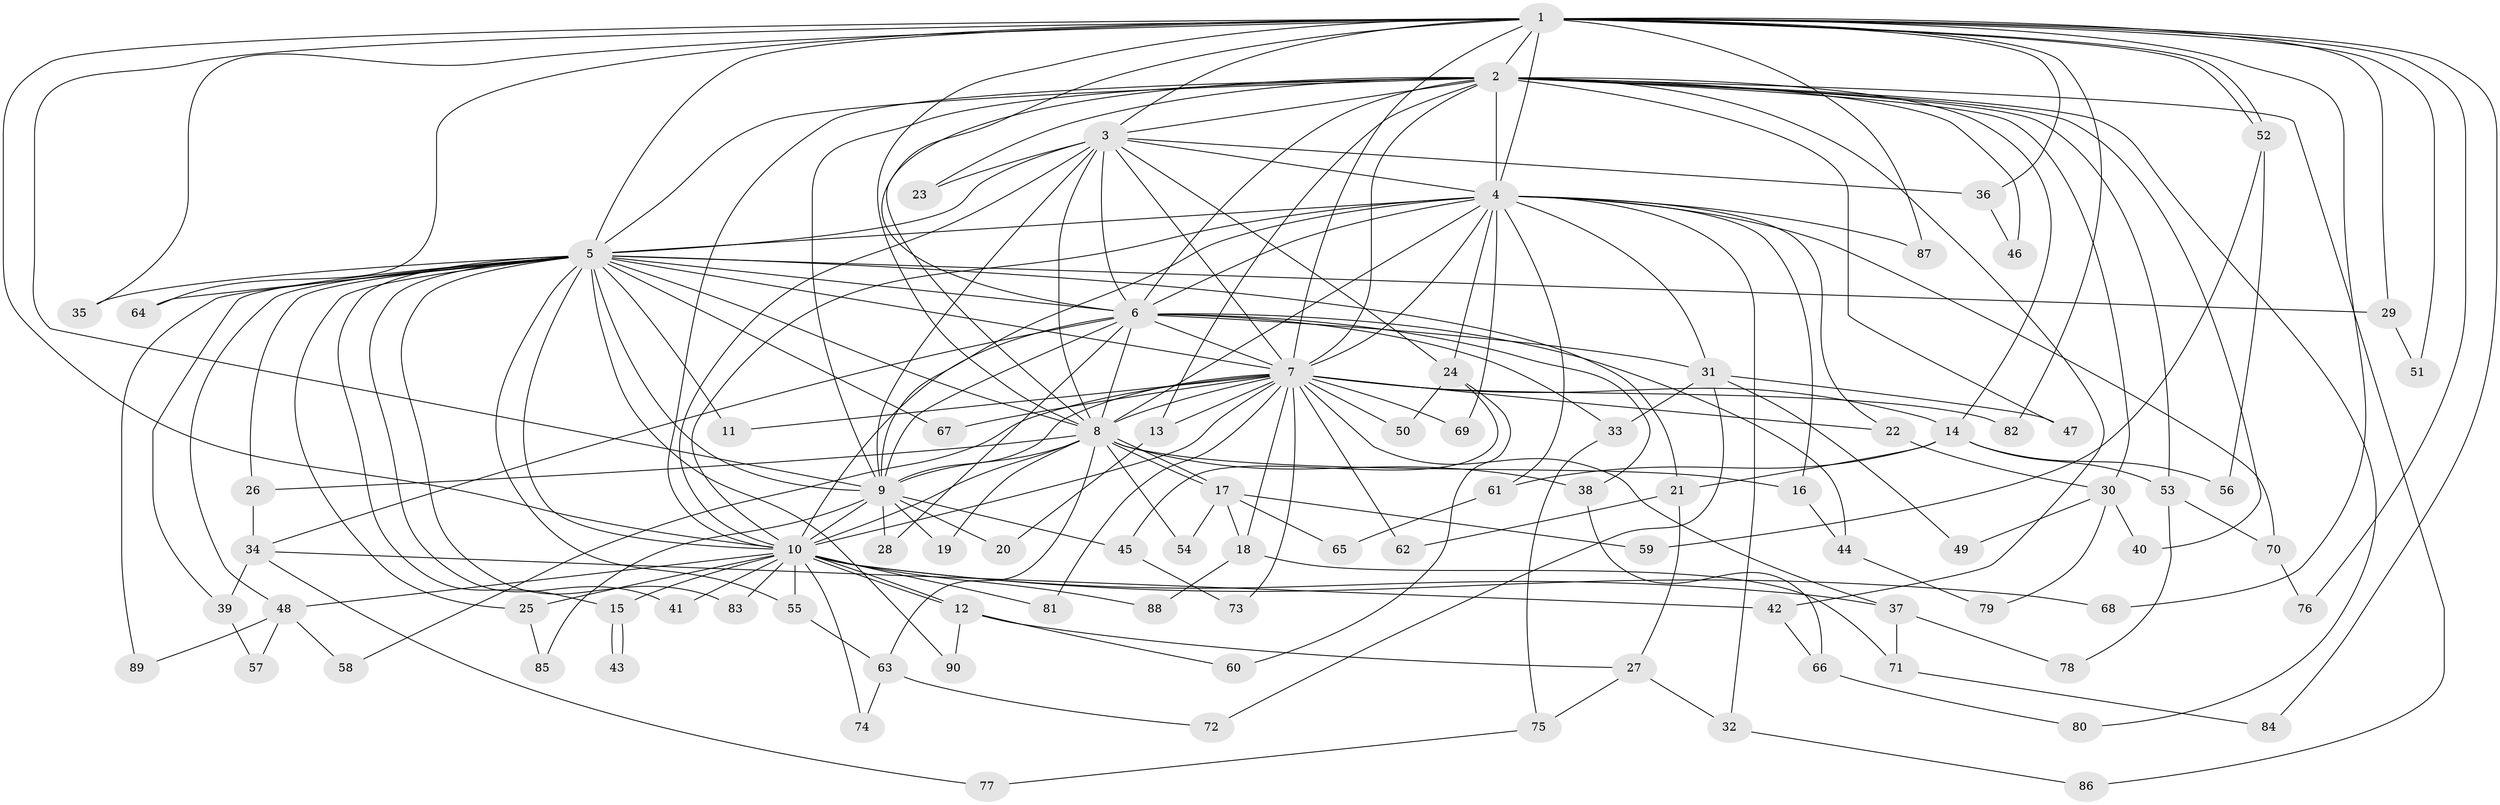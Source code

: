// coarse degree distribution, {19: 0.018518518518518517, 26: 0.018518518518518517, 11: 0.018518518518518517, 15: 0.037037037037037035, 22: 0.018518518518518517, 16: 0.018518518518518517, 25: 0.018518518518518517, 12: 0.018518518518518517, 2: 0.42592592592592593, 4: 0.09259259259259259, 3: 0.24074074074074073, 5: 0.05555555555555555, 1: 0.018518518518518517}
// Generated by graph-tools (version 1.1) at 2025/17/03/04/25 18:17:56]
// undirected, 90 vertices, 205 edges
graph export_dot {
graph [start="1"]
  node [color=gray90,style=filled];
  1;
  2;
  3;
  4;
  5;
  6;
  7;
  8;
  9;
  10;
  11;
  12;
  13;
  14;
  15;
  16;
  17;
  18;
  19;
  20;
  21;
  22;
  23;
  24;
  25;
  26;
  27;
  28;
  29;
  30;
  31;
  32;
  33;
  34;
  35;
  36;
  37;
  38;
  39;
  40;
  41;
  42;
  43;
  44;
  45;
  46;
  47;
  48;
  49;
  50;
  51;
  52;
  53;
  54;
  55;
  56;
  57;
  58;
  59;
  60;
  61;
  62;
  63;
  64;
  65;
  66;
  67;
  68;
  69;
  70;
  71;
  72;
  73;
  74;
  75;
  76;
  77;
  78;
  79;
  80;
  81;
  82;
  83;
  84;
  85;
  86;
  87;
  88;
  89;
  90;
  1 -- 2;
  1 -- 3;
  1 -- 4;
  1 -- 5;
  1 -- 6;
  1 -- 7;
  1 -- 8;
  1 -- 9;
  1 -- 10;
  1 -- 29;
  1 -- 35;
  1 -- 36;
  1 -- 51;
  1 -- 52;
  1 -- 52;
  1 -- 64;
  1 -- 68;
  1 -- 76;
  1 -- 82;
  1 -- 84;
  1 -- 87;
  2 -- 3;
  2 -- 4;
  2 -- 5;
  2 -- 6;
  2 -- 7;
  2 -- 8;
  2 -- 9;
  2 -- 10;
  2 -- 13;
  2 -- 14;
  2 -- 23;
  2 -- 30;
  2 -- 40;
  2 -- 42;
  2 -- 46;
  2 -- 47;
  2 -- 53;
  2 -- 80;
  2 -- 86;
  3 -- 4;
  3 -- 5;
  3 -- 6;
  3 -- 7;
  3 -- 8;
  3 -- 9;
  3 -- 10;
  3 -- 23;
  3 -- 24;
  3 -- 36;
  4 -- 5;
  4 -- 6;
  4 -- 7;
  4 -- 8;
  4 -- 9;
  4 -- 10;
  4 -- 16;
  4 -- 22;
  4 -- 24;
  4 -- 31;
  4 -- 32;
  4 -- 61;
  4 -- 69;
  4 -- 70;
  4 -- 87;
  5 -- 6;
  5 -- 7;
  5 -- 8;
  5 -- 9;
  5 -- 10;
  5 -- 11;
  5 -- 15;
  5 -- 21;
  5 -- 25;
  5 -- 26;
  5 -- 29;
  5 -- 35;
  5 -- 39;
  5 -- 41;
  5 -- 48;
  5 -- 55;
  5 -- 64;
  5 -- 67;
  5 -- 83;
  5 -- 89;
  5 -- 90;
  6 -- 7;
  6 -- 8;
  6 -- 9;
  6 -- 10;
  6 -- 28;
  6 -- 31;
  6 -- 33;
  6 -- 34;
  6 -- 38;
  6 -- 44;
  7 -- 8;
  7 -- 9;
  7 -- 10;
  7 -- 11;
  7 -- 13;
  7 -- 14;
  7 -- 18;
  7 -- 22;
  7 -- 37;
  7 -- 50;
  7 -- 58;
  7 -- 62;
  7 -- 67;
  7 -- 69;
  7 -- 73;
  7 -- 81;
  7 -- 82;
  8 -- 9;
  8 -- 10;
  8 -- 16;
  8 -- 17;
  8 -- 17;
  8 -- 19;
  8 -- 26;
  8 -- 38;
  8 -- 54;
  8 -- 63;
  9 -- 10;
  9 -- 19;
  9 -- 20;
  9 -- 28;
  9 -- 45;
  9 -- 85;
  10 -- 12;
  10 -- 12;
  10 -- 15;
  10 -- 25;
  10 -- 37;
  10 -- 41;
  10 -- 48;
  10 -- 55;
  10 -- 68;
  10 -- 74;
  10 -- 81;
  10 -- 83;
  10 -- 88;
  12 -- 27;
  12 -- 60;
  12 -- 90;
  13 -- 20;
  14 -- 21;
  14 -- 53;
  14 -- 56;
  14 -- 61;
  15 -- 43;
  15 -- 43;
  16 -- 44;
  17 -- 18;
  17 -- 54;
  17 -- 59;
  17 -- 65;
  18 -- 71;
  18 -- 88;
  21 -- 27;
  21 -- 62;
  22 -- 30;
  24 -- 45;
  24 -- 50;
  24 -- 60;
  25 -- 85;
  26 -- 34;
  27 -- 32;
  27 -- 75;
  29 -- 51;
  30 -- 40;
  30 -- 49;
  30 -- 79;
  31 -- 33;
  31 -- 47;
  31 -- 49;
  31 -- 72;
  32 -- 86;
  33 -- 75;
  34 -- 39;
  34 -- 42;
  34 -- 77;
  36 -- 46;
  37 -- 71;
  37 -- 78;
  38 -- 66;
  39 -- 57;
  42 -- 66;
  44 -- 79;
  45 -- 73;
  48 -- 57;
  48 -- 58;
  48 -- 89;
  52 -- 56;
  52 -- 59;
  53 -- 70;
  53 -- 78;
  55 -- 63;
  61 -- 65;
  63 -- 72;
  63 -- 74;
  66 -- 80;
  70 -- 76;
  71 -- 84;
  75 -- 77;
}
